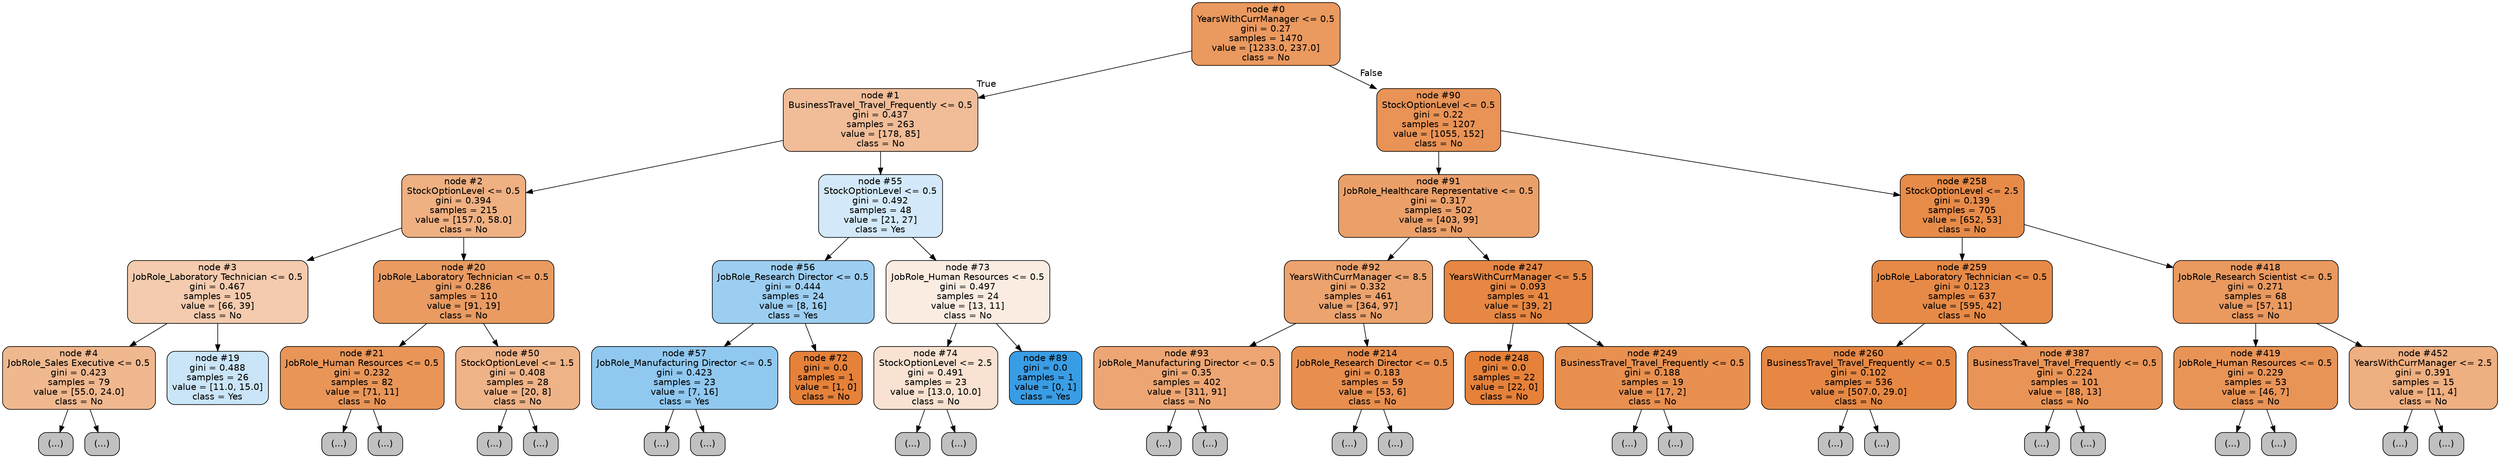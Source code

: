 digraph Tree {
node [shape=box, style="filled, rounded", color="black", fontname="helvetica"] ;
edge [fontname="helvetica"] ;
0 [label="node #0\nYearsWithCurrManager <= 0.5\ngini = 0.27\nsamples = 1470\nvalue = [1233.0, 237.0]\nclass = No", fillcolor="#ea995f"] ;
1 [label="node #1\nBusinessTravel_Travel_Frequently <= 0.5\ngini = 0.437\nsamples = 263\nvalue = [178, 85]\nclass = No", fillcolor="#f1bd98"] ;
0 -> 1 [labeldistance=2.5, labelangle=45, headlabel="True"] ;
2 [label="node #2\nStockOptionLevel <= 0.5\ngini = 0.394\nsamples = 215\nvalue = [157.0, 58.0]\nclass = No", fillcolor="#efb082"] ;
1 -> 2 ;
3 [label="node #3\nJobRole_Laboratory Technician <= 0.5\ngini = 0.467\nsamples = 105\nvalue = [66, 39]\nclass = No", fillcolor="#f4cbae"] ;
2 -> 3 ;
4 [label="node #4\nJobRole_Sales Executive <= 0.5\ngini = 0.423\nsamples = 79\nvalue = [55.0, 24.0]\nclass = No", fillcolor="#f0b88f"] ;
3 -> 4 ;
5 [label="(...)", fillcolor="#C0C0C0"] ;
4 -> 5 ;
18 [label="(...)", fillcolor="#C0C0C0"] ;
4 -> 18 ;
19 [label="node #19\ngini = 0.488\nsamples = 26\nvalue = [11.0, 15.0]\nclass = Yes", fillcolor="#cae5f8"] ;
3 -> 19 ;
20 [label="node #20\nJobRole_Laboratory Technician <= 0.5\ngini = 0.286\nsamples = 110\nvalue = [91, 19]\nclass = No", fillcolor="#ea9b62"] ;
2 -> 20 ;
21 [label="node #21\nJobRole_Human Resources <= 0.5\ngini = 0.232\nsamples = 82\nvalue = [71, 11]\nclass = No", fillcolor="#e99558"] ;
20 -> 21 ;
22 [label="(...)", fillcolor="#C0C0C0"] ;
21 -> 22 ;
47 [label="(...)", fillcolor="#C0C0C0"] ;
21 -> 47 ;
50 [label="node #50\nStockOptionLevel <= 1.5\ngini = 0.408\nsamples = 28\nvalue = [20, 8]\nclass = No", fillcolor="#efb388"] ;
20 -> 50 ;
51 [label="(...)", fillcolor="#C0C0C0"] ;
50 -> 51 ;
52 [label="(...)", fillcolor="#C0C0C0"] ;
50 -> 52 ;
55 [label="node #55\nStockOptionLevel <= 0.5\ngini = 0.492\nsamples = 48\nvalue = [21, 27]\nclass = Yes", fillcolor="#d3e9f9"] ;
1 -> 55 ;
56 [label="node #56\nJobRole_Research Director <= 0.5\ngini = 0.444\nsamples = 24\nvalue = [8, 16]\nclass = Yes", fillcolor="#9ccef2"] ;
55 -> 56 ;
57 [label="node #57\nJobRole_Manufacturing Director <= 0.5\ngini = 0.423\nsamples = 23\nvalue = [7, 16]\nclass = Yes", fillcolor="#90c8f0"] ;
56 -> 57 ;
58 [label="(...)", fillcolor="#C0C0C0"] ;
57 -> 58 ;
71 [label="(...)", fillcolor="#C0C0C0"] ;
57 -> 71 ;
72 [label="node #72\ngini = 0.0\nsamples = 1\nvalue = [1, 0]\nclass = No", fillcolor="#e58139"] ;
56 -> 72 ;
73 [label="node #73\nJobRole_Human Resources <= 0.5\ngini = 0.497\nsamples = 24\nvalue = [13, 11]\nclass = No", fillcolor="#fbece1"] ;
55 -> 73 ;
74 [label="node #74\nStockOptionLevel <= 2.5\ngini = 0.491\nsamples = 23\nvalue = [13.0, 10.0]\nclass = No", fillcolor="#f9e2d1"] ;
73 -> 74 ;
75 [label="(...)", fillcolor="#C0C0C0"] ;
74 -> 75 ;
88 [label="(...)", fillcolor="#C0C0C0"] ;
74 -> 88 ;
89 [label="node #89\ngini = 0.0\nsamples = 1\nvalue = [0, 1]\nclass = Yes", fillcolor="#399de5"] ;
73 -> 89 ;
90 [label="node #90\nStockOptionLevel <= 0.5\ngini = 0.22\nsamples = 1207\nvalue = [1055, 152]\nclass = No", fillcolor="#e99356"] ;
0 -> 90 [labeldistance=2.5, labelangle=-45, headlabel="False"] ;
91 [label="node #91\nJobRole_Healthcare Representative <= 0.5\ngini = 0.317\nsamples = 502\nvalue = [403, 99]\nclass = No", fillcolor="#eba06a"] ;
90 -> 91 ;
92 [label="node #92\nYearsWithCurrManager <= 8.5\ngini = 0.332\nsamples = 461\nvalue = [364, 97]\nclass = No", fillcolor="#eca36e"] ;
91 -> 92 ;
93 [label="node #93\nJobRole_Manufacturing Director <= 0.5\ngini = 0.35\nsamples = 402\nvalue = [311, 91]\nclass = No", fillcolor="#eda673"] ;
92 -> 93 ;
94 [label="(...)", fillcolor="#C0C0C0"] ;
93 -> 94 ;
199 [label="(...)", fillcolor="#C0C0C0"] ;
93 -> 199 ;
214 [label="node #214\nJobRole_Research Director <= 0.5\ngini = 0.183\nsamples = 59\nvalue = [53, 6]\nclass = No", fillcolor="#e88f4f"] ;
92 -> 214 ;
215 [label="(...)", fillcolor="#C0C0C0"] ;
214 -> 215 ;
246 [label="(...)", fillcolor="#C0C0C0"] ;
214 -> 246 ;
247 [label="node #247\nYearsWithCurrManager <= 5.5\ngini = 0.093\nsamples = 41\nvalue = [39, 2]\nclass = No", fillcolor="#e68743"] ;
91 -> 247 ;
248 [label="node #248\ngini = 0.0\nsamples = 22\nvalue = [22, 0]\nclass = No", fillcolor="#e58139"] ;
247 -> 248 ;
249 [label="node #249\nBusinessTravel_Travel_Frequently <= 0.5\ngini = 0.188\nsamples = 19\nvalue = [17, 2]\nclass = No", fillcolor="#e89050"] ;
247 -> 249 ;
250 [label="(...)", fillcolor="#C0C0C0"] ;
249 -> 250 ;
255 [label="(...)", fillcolor="#C0C0C0"] ;
249 -> 255 ;
258 [label="node #258\nStockOptionLevel <= 2.5\ngini = 0.139\nsamples = 705\nvalue = [652, 53]\nclass = No", fillcolor="#e78b49"] ;
90 -> 258 ;
259 [label="node #259\nJobRole_Laboratory Technician <= 0.5\ngini = 0.123\nsamples = 637\nvalue = [595, 42]\nclass = No", fillcolor="#e78a47"] ;
258 -> 259 ;
260 [label="node #260\nBusinessTravel_Travel_Frequently <= 0.5\ngini = 0.102\nsamples = 536\nvalue = [507.0, 29.0]\nclass = No", fillcolor="#e68844"] ;
259 -> 260 ;
261 [label="(...)", fillcolor="#C0C0C0"] ;
260 -> 261 ;
340 [label="(...)", fillcolor="#C0C0C0"] ;
260 -> 340 ;
387 [label="node #387\nBusinessTravel_Travel_Frequently <= 0.5\ngini = 0.224\nsamples = 101\nvalue = [88, 13]\nclass = No", fillcolor="#e99456"] ;
259 -> 387 ;
388 [label="(...)", fillcolor="#C0C0C0"] ;
387 -> 388 ;
409 [label="(...)", fillcolor="#C0C0C0"] ;
387 -> 409 ;
418 [label="node #418\nJobRole_Research Scientist <= 0.5\ngini = 0.271\nsamples = 68\nvalue = [57, 11]\nclass = No", fillcolor="#ea995f"] ;
258 -> 418 ;
419 [label="node #419\nJobRole_Human Resources <= 0.5\ngini = 0.229\nsamples = 53\nvalue = [46, 7]\nclass = No", fillcolor="#e99457"] ;
418 -> 419 ;
420 [label="(...)", fillcolor="#C0C0C0"] ;
419 -> 420 ;
449 [label="(...)", fillcolor="#C0C0C0"] ;
419 -> 449 ;
452 [label="node #452\nYearsWithCurrManager <= 2.5\ngini = 0.391\nsamples = 15\nvalue = [11, 4]\nclass = No", fillcolor="#eeaf81"] ;
418 -> 452 ;
453 [label="(...)", fillcolor="#C0C0C0"] ;
452 -> 453 ;
456 [label="(...)", fillcolor="#C0C0C0"] ;
452 -> 456 ;
}